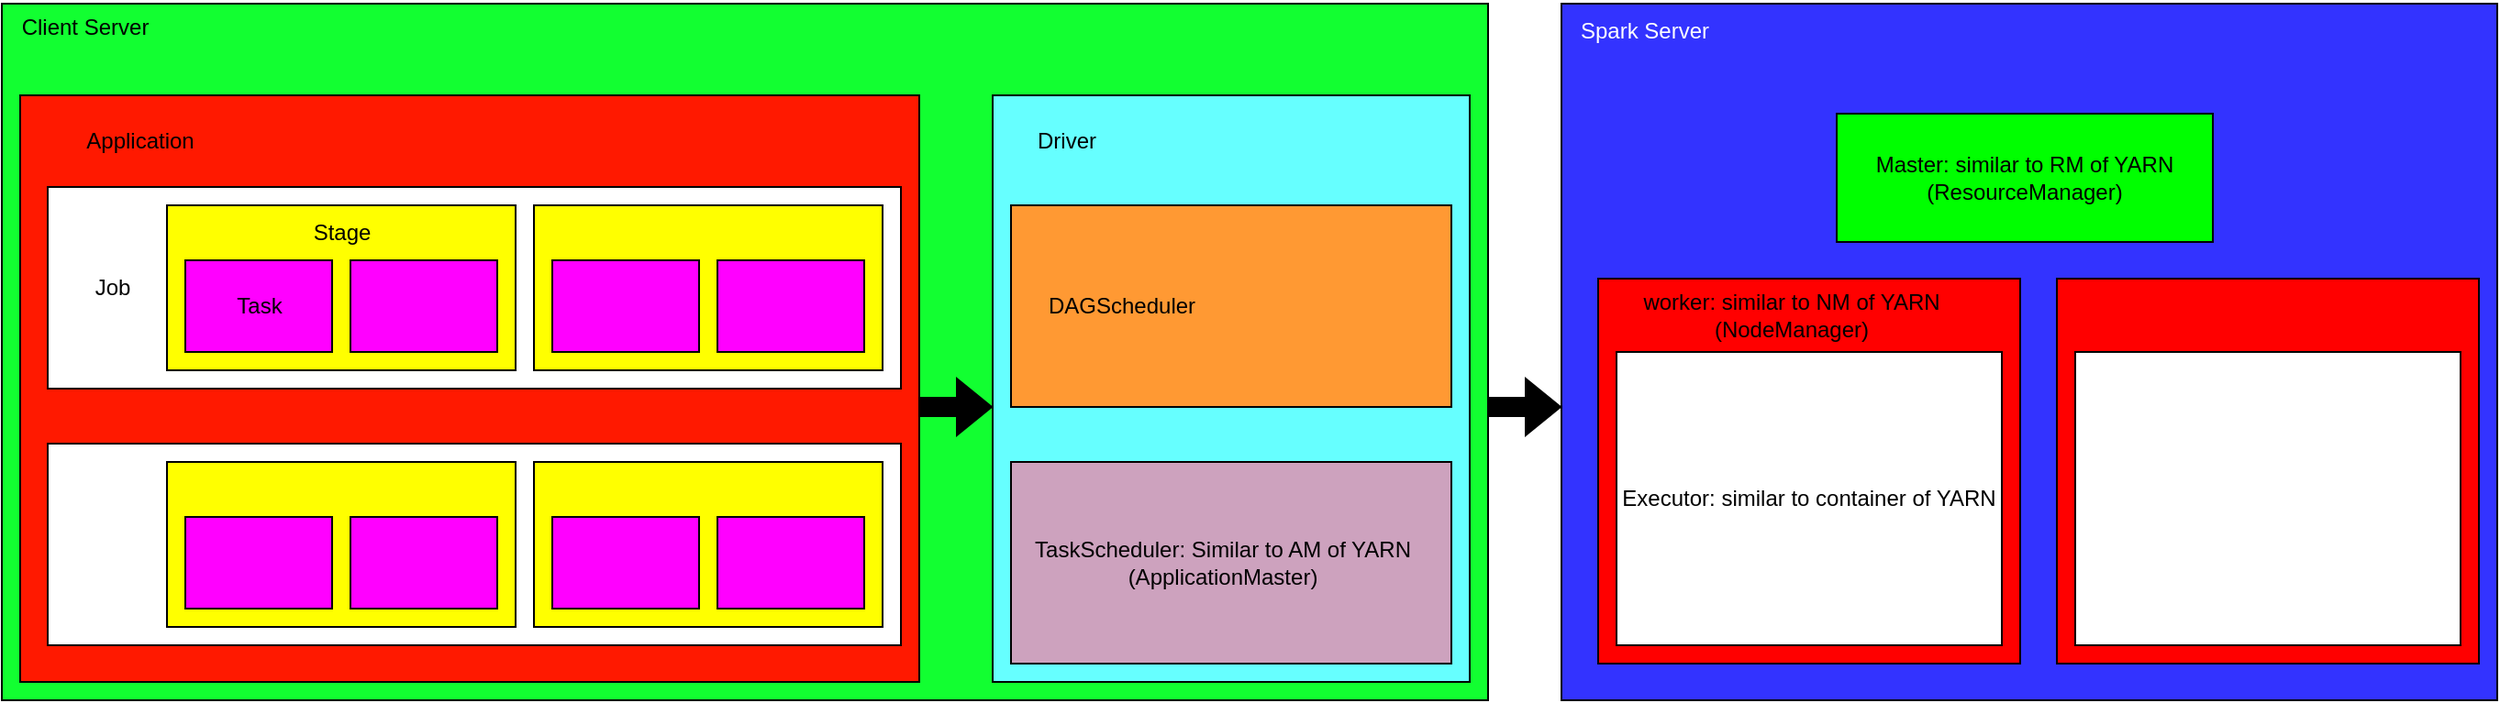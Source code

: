 <mxfile version="22.1.2" type="device">
  <diagram name="Page-1" id="VACVv7NcAVpzy8vG_TZn">
    <mxGraphModel dx="2021" dy="1214" grid="1" gridSize="10" guides="1" tooltips="1" connect="1" arrows="1" fold="1" page="0" pageScale="1" pageWidth="850" pageHeight="1100" math="0" shadow="0">
      <root>
        <mxCell id="0" />
        <mxCell id="1" parent="0" />
        <mxCell id="EnkT1IvEajwqqIpuLwP6-3" value="" style="rounded=0;whiteSpace=wrap;html=1;fillColor=#12FF31;" vertex="1" parent="1">
          <mxGeometry x="30" y="20" width="810" height="380" as="geometry" />
        </mxCell>
        <mxCell id="EnkT1IvEajwqqIpuLwP6-4" value="Client Server" style="text;html=1;align=center;verticalAlign=middle;resizable=0;points=[];autosize=1;strokeColor=none;fillColor=none;" vertex="1" parent="1">
          <mxGeometry x="30" y="18" width="90" height="30" as="geometry" />
        </mxCell>
        <mxCell id="EnkT1IvEajwqqIpuLwP6-5" value="" style="rounded=0;whiteSpace=wrap;html=1;fillColor=#3333FF;" vertex="1" parent="1">
          <mxGeometry x="880" y="20" width="510" height="380" as="geometry" />
        </mxCell>
        <mxCell id="EnkT1IvEajwqqIpuLwP6-6" value="Spark Server" style="text;html=1;align=center;verticalAlign=middle;resizable=0;points=[];autosize=1;fontColor=#FFFFFF;" vertex="1" parent="1">
          <mxGeometry x="880" y="20" width="90" height="30" as="geometry" />
        </mxCell>
        <mxCell id="EnkT1IvEajwqqIpuLwP6-7" value="" style="whiteSpace=wrap;html=1;fillColor=#FF1900;" vertex="1" parent="1">
          <mxGeometry x="40" y="70" width="490" height="320" as="geometry" />
        </mxCell>
        <mxCell id="EnkT1IvEajwqqIpuLwP6-9" value="" style="whiteSpace=wrap;html=1;fillColor=#66FFFF;" vertex="1" parent="1">
          <mxGeometry x="570" y="70" width="260" height="320" as="geometry" />
        </mxCell>
        <mxCell id="EnkT1IvEajwqqIpuLwP6-10" value="" style="whiteSpace=wrap;html=1;fillColor=#FF9933;" vertex="1" parent="1">
          <mxGeometry x="580" y="130" width="240" height="110" as="geometry" />
        </mxCell>
        <mxCell id="EnkT1IvEajwqqIpuLwP6-11" value="" style="whiteSpace=wrap;html=1;fillColor=#CDA2BE;" vertex="1" parent="1">
          <mxGeometry x="580" y="270" width="240" height="110" as="geometry" />
        </mxCell>
        <mxCell id="EnkT1IvEajwqqIpuLwP6-12" value="" style="whiteSpace=wrap;html=1;" vertex="1" parent="1">
          <mxGeometry x="55" y="120" width="465" height="110" as="geometry" />
        </mxCell>
        <mxCell id="EnkT1IvEajwqqIpuLwP6-13" value="" style="whiteSpace=wrap;html=1;" vertex="1" parent="1">
          <mxGeometry x="55" y="260" width="465" height="110" as="geometry" />
        </mxCell>
        <mxCell id="EnkT1IvEajwqqIpuLwP6-14" value="" style="whiteSpace=wrap;html=1;fillColor=#FFFF00;" vertex="1" parent="1">
          <mxGeometry x="120" y="130" width="190" height="90" as="geometry" />
        </mxCell>
        <mxCell id="EnkT1IvEajwqqIpuLwP6-18" value="Application" style="text;html=1;align=center;verticalAlign=middle;resizable=0;points=[];autosize=1;strokeColor=none;fillColor=none;" vertex="1" parent="1">
          <mxGeometry x="65" y="80" width="80" height="30" as="geometry" />
        </mxCell>
        <mxCell id="EnkT1IvEajwqqIpuLwP6-19" value="Job" style="text;html=1;align=center;verticalAlign=middle;resizable=0;points=[];autosize=1;strokeColor=none;fillColor=none;" vertex="1" parent="1">
          <mxGeometry x="70" y="160" width="40" height="30" as="geometry" />
        </mxCell>
        <mxCell id="EnkT1IvEajwqqIpuLwP6-21" value="" style="whiteSpace=wrap;html=1;fillColor=#FFFF00;" vertex="1" parent="1">
          <mxGeometry x="320" y="130" width="190" height="90" as="geometry" />
        </mxCell>
        <mxCell id="EnkT1IvEajwqqIpuLwP6-22" value="Stage" style="text;html=1;align=center;verticalAlign=middle;resizable=0;points=[];autosize=1;strokeColor=none;fillColor=none;" vertex="1" parent="1">
          <mxGeometry x="190" y="130" width="50" height="30" as="geometry" />
        </mxCell>
        <mxCell id="EnkT1IvEajwqqIpuLwP6-23" value="" style="whiteSpace=wrap;html=1;fillColor=#FF00FF;" vertex="1" parent="1">
          <mxGeometry x="130" y="160" width="80" height="50" as="geometry" />
        </mxCell>
        <mxCell id="EnkT1IvEajwqqIpuLwP6-25" value="" style="whiteSpace=wrap;html=1;fillColor=#FF00FF;" vertex="1" parent="1">
          <mxGeometry x="220" y="160" width="80" height="50" as="geometry" />
        </mxCell>
        <mxCell id="EnkT1IvEajwqqIpuLwP6-26" value="" style="whiteSpace=wrap;html=1;fillColor=#FF00FF;" vertex="1" parent="1">
          <mxGeometry x="420" y="160" width="80" height="50" as="geometry" />
        </mxCell>
        <mxCell id="EnkT1IvEajwqqIpuLwP6-27" value="" style="whiteSpace=wrap;html=1;fillColor=#FF00FF;" vertex="1" parent="1">
          <mxGeometry x="330" y="160" width="80" height="50" as="geometry" />
        </mxCell>
        <mxCell id="EnkT1IvEajwqqIpuLwP6-34" value="" style="whiteSpace=wrap;html=1;fillColor=#FFFF00;" vertex="1" parent="1">
          <mxGeometry x="120" y="270" width="190" height="90" as="geometry" />
        </mxCell>
        <mxCell id="EnkT1IvEajwqqIpuLwP6-35" value="" style="whiteSpace=wrap;html=1;fillColor=#FFFF00;" vertex="1" parent="1">
          <mxGeometry x="320" y="270" width="190" height="90" as="geometry" />
        </mxCell>
        <mxCell id="EnkT1IvEajwqqIpuLwP6-36" value="" style="whiteSpace=wrap;html=1;fillColor=#FF00FF;" vertex="1" parent="1">
          <mxGeometry x="130" y="300" width="80" height="50" as="geometry" />
        </mxCell>
        <mxCell id="EnkT1IvEajwqqIpuLwP6-37" value="" style="whiteSpace=wrap;html=1;fillColor=#FF00FF;" vertex="1" parent="1">
          <mxGeometry x="220" y="300" width="80" height="50" as="geometry" />
        </mxCell>
        <mxCell id="EnkT1IvEajwqqIpuLwP6-38" value="" style="whiteSpace=wrap;html=1;fillColor=#FF00FF;" vertex="1" parent="1">
          <mxGeometry x="330" y="300" width="80" height="50" as="geometry" />
        </mxCell>
        <mxCell id="EnkT1IvEajwqqIpuLwP6-39" value="" style="whiteSpace=wrap;html=1;fillColor=#FF00FF;" vertex="1" parent="1">
          <mxGeometry x="420" y="300" width="80" height="50" as="geometry" />
        </mxCell>
        <mxCell id="EnkT1IvEajwqqIpuLwP6-40" value="Task" style="text;html=1;align=center;verticalAlign=middle;resizable=0;points=[];autosize=1;strokeColor=none;fillColor=none;" vertex="1" parent="1">
          <mxGeometry x="145" y="170" width="50" height="30" as="geometry" />
        </mxCell>
        <mxCell id="EnkT1IvEajwqqIpuLwP6-41" value="Driver" style="text;html=1;align=center;verticalAlign=middle;resizable=0;points=[];autosize=1;strokeColor=none;fillColor=none;" vertex="1" parent="1">
          <mxGeometry x="580" y="80" width="60" height="30" as="geometry" />
        </mxCell>
        <mxCell id="EnkT1IvEajwqqIpuLwP6-42" value="DAGScheduler" style="text;html=1;align=center;verticalAlign=middle;resizable=0;points=[];autosize=1;strokeColor=none;fillColor=none;" vertex="1" parent="1">
          <mxGeometry x="590" y="170" width="100" height="30" as="geometry" />
        </mxCell>
        <mxCell id="EnkT1IvEajwqqIpuLwP6-43" value="TaskScheduler: Similar to AM of YARN&lt;br&gt;(ApplicationMaster)" style="text;html=1;align=center;verticalAlign=middle;resizable=0;points=[];autosize=1;strokeColor=none;fillColor=none;" vertex="1" parent="1">
          <mxGeometry x="580" y="305" width="230" height="40" as="geometry" />
        </mxCell>
        <mxCell id="EnkT1IvEajwqqIpuLwP6-45" value="" style="shape=flexArrow;endArrow=classic;html=1;rounded=0;fillColor=#000000;" edge="1" parent="1">
          <mxGeometry width="50" height="50" relative="1" as="geometry">
            <mxPoint x="530" y="240" as="sourcePoint" />
            <mxPoint x="570" y="240" as="targetPoint" />
          </mxGeometry>
        </mxCell>
        <mxCell id="EnkT1IvEajwqqIpuLwP6-47" value="" style="shape=flexArrow;endArrow=classic;html=1;rounded=0;fillColor=#000000;" edge="1" parent="1">
          <mxGeometry width="50" height="50" relative="1" as="geometry">
            <mxPoint x="840" y="240" as="sourcePoint" />
            <mxPoint x="880" y="240" as="targetPoint" />
          </mxGeometry>
        </mxCell>
        <mxCell id="EnkT1IvEajwqqIpuLwP6-48" value="Master: similar to RM of YARN&lt;br&gt;(ResourceManager)" style="rounded=0;whiteSpace=wrap;html=1;fillColor=#00FF00;" vertex="1" parent="1">
          <mxGeometry x="1030" y="80" width="205" height="70" as="geometry" />
        </mxCell>
        <mxCell id="EnkT1IvEajwqqIpuLwP6-49" value="" style="whiteSpace=wrap;html=1;fillColor=#FF0000;" vertex="1" parent="1">
          <mxGeometry x="900" y="170" width="230" height="210" as="geometry" />
        </mxCell>
        <mxCell id="EnkT1IvEajwqqIpuLwP6-50" value="" style="whiteSpace=wrap;html=1;fillColor=#FF0000;" vertex="1" parent="1">
          <mxGeometry x="1150" y="170" width="230" height="210" as="geometry" />
        </mxCell>
        <mxCell id="EnkT1IvEajwqqIpuLwP6-51" value="worker: similar to NM of YARN&lt;br&gt;(NodeManager)" style="text;html=1;align=center;verticalAlign=middle;resizable=0;points=[];autosize=1;strokeColor=none;fillColor=none;" vertex="1" parent="1">
          <mxGeometry x="910" y="170" width="190" height="40" as="geometry" />
        </mxCell>
        <mxCell id="EnkT1IvEajwqqIpuLwP6-52" value="Executor: similar to container of YARN" style="whiteSpace=wrap;html=1;" vertex="1" parent="1">
          <mxGeometry x="910" y="210" width="210" height="160" as="geometry" />
        </mxCell>
        <mxCell id="EnkT1IvEajwqqIpuLwP6-53" value="" style="whiteSpace=wrap;html=1;" vertex="1" parent="1">
          <mxGeometry x="1160" y="210" width="210" height="160" as="geometry" />
        </mxCell>
      </root>
    </mxGraphModel>
  </diagram>
</mxfile>
